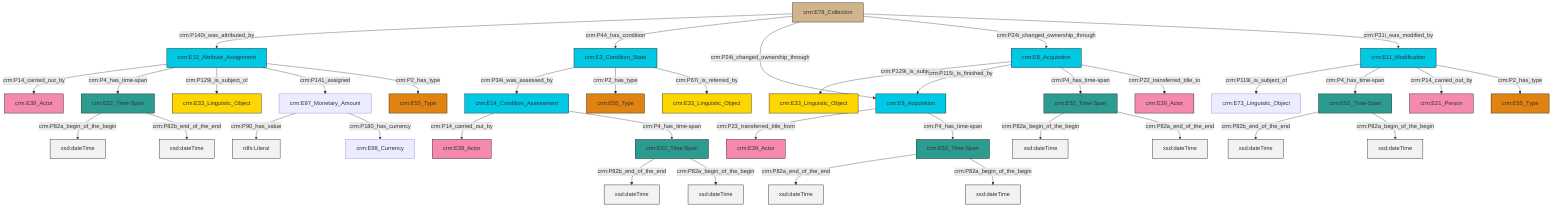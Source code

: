 graph TD
classDef Literal fill:#f2f2f2,stroke:#000000;
classDef CRM_Entity fill:#FFFFFF,stroke:#000000;
classDef Temporal_Entity fill:#00C9E6, stroke:#000000;
classDef Type fill:#E18312, stroke:#000000;
classDef Time-Span fill:#2C9C91, stroke:#000000;
classDef Appellation fill:#FFEB7F, stroke:#000000;
classDef Place fill:#008836, stroke:#000000;
classDef Persistent_Item fill:#B266B2, stroke:#000000;
classDef Conceptual_Object fill:#FFD700, stroke:#000000;
classDef Physical_Thing fill:#D2B48C, stroke:#000000;
classDef Actor fill:#f58aad, stroke:#000000;
classDef PC_Classes fill:#4ce600, stroke:#000000;
classDef Multi fill:#cccccc,stroke:#000000;

0["crm:E8_Acquisition"]:::Temporal_Entity -->|crm:P129i_is_subject_of| 1["crm:E33_Linguistic_Object"]:::Conceptual_Object
4["crm:E13_Attribute_Assignment"]:::Temporal_Entity -->|crm:P14_carried_out_by| 5["crm:E39_Actor"]:::Actor
6["crm:E52_Time-Span"]:::Time-Span -->|crm:P82a_begin_of_the_begin| 7[xsd:dateTime]:::Literal
4["crm:E13_Attribute_Assignment"]:::Temporal_Entity -->|crm:P4_has_time-span| 6["crm:E52_Time-Span"]:::Time-Span
16["crm:E52_Time-Span"]:::Time-Span -->|crm:P82a_end_of_the_end| 17[xsd:dateTime]:::Literal
18["crm:E11_Modification"]:::Temporal_Entity -->|crm:P119i_is_subject_of| 19["crm:E73_Linguistic_Object"]:::Default
4["crm:E13_Attribute_Assignment"]:::Temporal_Entity -->|crm:P129i_is_subject_of| 14["crm:E33_Linguistic_Object"]:::Conceptual_Object
8["crm:E52_Time-Span"]:::Time-Span -->|crm:P82b_end_of_the_end| 20[xsd:dateTime]:::Literal
21["crm:E97_Monetary_Amount"]:::Default -->|crm:P90_has_value| 22[rdfs:Literal]:::Literal
18["crm:E11_Modification"]:::Temporal_Entity -->|crm:P4_has_time-span| 23["crm:E52_Time-Span"]:::Time-Span
0["crm:E8_Acquisition"]:::Temporal_Entity -->|crm:P115i_is_finished_by| 24["crm:E8_Acquisition"]:::Temporal_Entity
18["crm:E11_Modification"]:::Temporal_Entity -->|crm:P14_carried_out_by| 28["crm:E21_Person"]:::Actor
21["crm:E97_Monetary_Amount"]:::Default -->|crm:P180_has_currency| 10["crm:E98_Currency"]:::Default
30["crm:E78_Collection"]:::Physical_Thing -->|crm:P140i_was_attributed_by| 4["crm:E13_Attribute_Assignment"]:::Temporal_Entity
16["crm:E52_Time-Span"]:::Time-Span -->|crm:P82a_begin_of_the_begin| 31[xsd:dateTime]:::Literal
2["crm:E3_Condition_State"]:::Temporal_Entity -->|crm:P34i_was_assessed_by| 12["crm:E14_Condition_Assessment"]:::Temporal_Entity
24["crm:E8_Acquisition"]:::Temporal_Entity -->|crm:P23_transferred_title_from| 32["crm:E39_Actor"]:::Actor
2["crm:E3_Condition_State"]:::Temporal_Entity -->|crm:P2_has_type| 34["crm:E55_Type"]:::Type
2["crm:E3_Condition_State"]:::Temporal_Entity -->|crm:P67i_is_referred_by| 35["crm:E33_Linguistic_Object"]:::Conceptual_Object
30["crm:E78_Collection"]:::Physical_Thing -->|crm:P44_has_condition| 2["crm:E3_Condition_State"]:::Temporal_Entity
12["crm:E14_Condition_Assessment"]:::Temporal_Entity -->|crm:P14_carried_out_by| 25["crm:E39_Actor"]:::Actor
24["crm:E8_Acquisition"]:::Temporal_Entity -->|crm:P4_has_time-span| 16["crm:E52_Time-Span"]:::Time-Span
18["crm:E11_Modification"]:::Temporal_Entity -->|crm:P2_has_type| 38["crm:E55_Type"]:::Type
0["crm:E8_Acquisition"]:::Temporal_Entity -->|crm:P4_has_time-span| 41["crm:E52_Time-Span"]:::Time-Span
41["crm:E52_Time-Span"]:::Time-Span -->|crm:P82a_begin_of_the_begin| 48[xsd:dateTime]:::Literal
30["crm:E78_Collection"]:::Physical_Thing -->|crm:P24i_changed_ownership_through| 24["crm:E8_Acquisition"]:::Temporal_Entity
0["crm:E8_Acquisition"]:::Temporal_Entity -->|crm:P22_transferred_title_to| 49["crm:E39_Actor"]:::Actor
23["crm:E52_Time-Span"]:::Time-Span -->|crm:P82b_end_of_the_end| 50[xsd:dateTime]:::Literal
8["crm:E52_Time-Span"]:::Time-Span -->|crm:P82a_begin_of_the_begin| 52[xsd:dateTime]:::Literal
4["crm:E13_Attribute_Assignment"]:::Temporal_Entity -->|crm:P141_assigned| 21["crm:E97_Monetary_Amount"]:::Default
6["crm:E52_Time-Span"]:::Time-Span -->|crm:P82b_end_of_the_end| 55[xsd:dateTime]:::Literal
12["crm:E14_Condition_Assessment"]:::Temporal_Entity -->|crm:P4_has_time-span| 8["crm:E52_Time-Span"]:::Time-Span
4["crm:E13_Attribute_Assignment"]:::Temporal_Entity -->|crm:P2_has_type| 44["crm:E55_Type"]:::Type
23["crm:E52_Time-Span"]:::Time-Span -->|crm:P82a_begin_of_the_begin| 60[xsd:dateTime]:::Literal
41["crm:E52_Time-Span"]:::Time-Span -->|crm:P82a_end_of_the_end| 61[xsd:dateTime]:::Literal
30["crm:E78_Collection"]:::Physical_Thing -->|crm:P24i_changed_ownership_through| 0["crm:E8_Acquisition"]:::Temporal_Entity
30["crm:E78_Collection"]:::Physical_Thing -->|crm:P31i_was_modified_by| 18["crm:E11_Modification"]:::Temporal_Entity